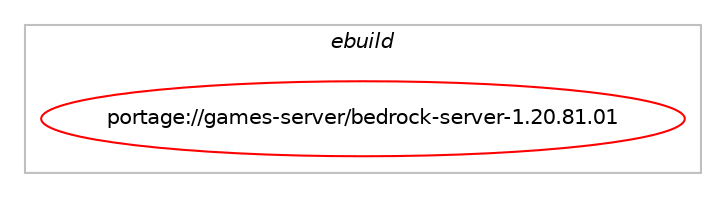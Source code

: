 digraph prolog {

# *************
# Graph options
# *************

newrank=true;
concentrate=true;
compound=true;
graph [rankdir=LR,fontname=Helvetica,fontsize=10,ranksep=1.5];#, ranksep=2.5, nodesep=0.2];
edge  [arrowhead=vee];
node  [fontname=Helvetica,fontsize=10];

# **********
# The ebuild
# **********

subgraph cluster_leftcol {
color=gray;
rank=same;
label=<<i>ebuild</i>>;
id [label="portage://games-server/bedrock-server-1.20.81.01", color=red, width=4, href="../games-server/bedrock-server-1.20.81.01.svg"];
}

# ****************
# The dependencies
# ****************

subgraph cluster_midcol {
color=gray;
label=<<i>dependencies</i>>;
subgraph cluster_compile {
fillcolor="#eeeeee";
style=filled;
label=<<i>compile</i>>;
}
subgraph cluster_compileandrun {
fillcolor="#eeeeee";
style=filled;
label=<<i>compile and run</i>>;
}
subgraph cluster_run {
fillcolor="#eeeeee";
style=filled;
label=<<i>run</i>>;
# *** BEGIN UNKNOWN DEPENDENCY TYPE (TODO) ***
# id -> package_dependency(portage://games-server/bedrock-server-1.20.81.01,run,no,acct-group,bedrock,none,[,,],[],[])
# *** END UNKNOWN DEPENDENCY TYPE (TODO) ***

# *** BEGIN UNKNOWN DEPENDENCY TYPE (TODO) ***
# id -> package_dependency(portage://games-server/bedrock-server-1.20.81.01,run,no,acct-user,bedrock,none,[,,],[],[])
# *** END UNKNOWN DEPENDENCY TYPE (TODO) ***

# *** BEGIN UNKNOWN DEPENDENCY TYPE (TODO) ***
# id -> package_dependency(portage://games-server/bedrock-server-1.20.81.01,run,no,app-misc,dtach,none,[,,],[],[])
# *** END UNKNOWN DEPENDENCY TYPE (TODO) ***

# *** BEGIN UNKNOWN DEPENDENCY TYPE (TODO) ***
# id -> package_dependency(portage://games-server/bedrock-server-1.20.81.01,run,no,net-misc,curl,none,[,,],[],[])
# *** END UNKNOWN DEPENDENCY TYPE (TODO) ***

}
}

# **************
# The candidates
# **************

subgraph cluster_choices {
rank=same;
color=gray;
label=<<i>candidates</i>>;

}

}
